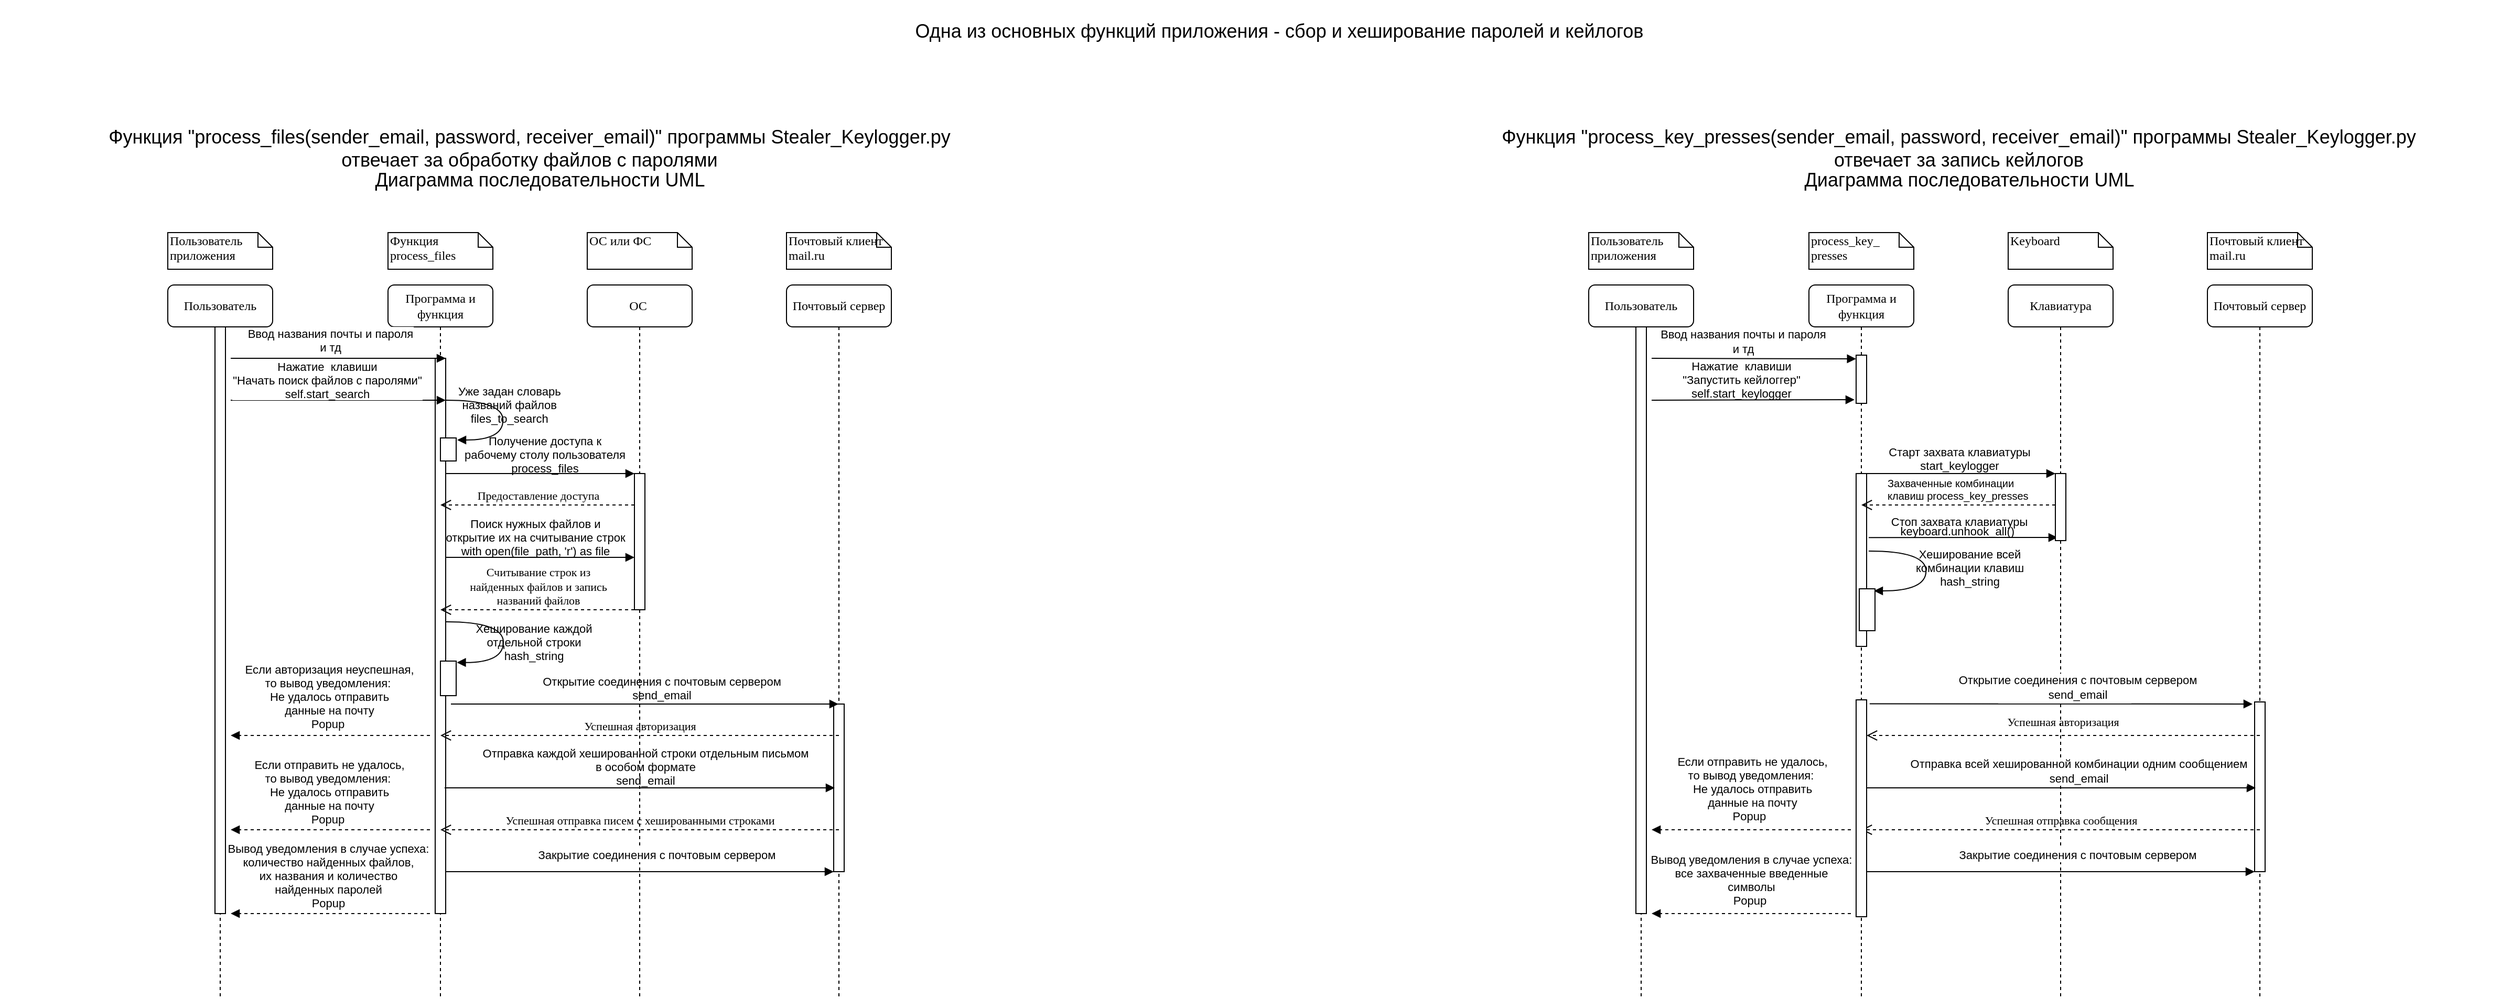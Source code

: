 <mxfile version="22.1.18" type="device">
  <diagram name="Page-1" id="13e1069c-82ec-6db2-03f1-153e76fe0fe0">
    <mxGraphModel dx="5916" dy="4040" grid="0" gridSize="10" guides="1" tooltips="1" connect="1" arrows="1" fold="1" page="1" pageScale="1" pageWidth="4681" pageHeight="3300" background="none" math="0" shadow="0">
      <root>
        <mxCell id="0" />
        <mxCell id="1" parent="0" />
        <mxCell id="7baba1c4bc27f4b0-2" value="Программа и функция" style="shape=umlLifeline;perimeter=lifelinePerimeter;whiteSpace=wrap;html=1;container=1;collapsible=0;recursiveResize=0;outlineConnect=0;rounded=1;shadow=0;comic=0;labelBackgroundColor=none;strokeWidth=1;fontFamily=Verdana;fontSize=12;align=center;" parent="1" vertex="1">
          <mxGeometry x="280" y="80" width="100" height="681" as="geometry" />
        </mxCell>
        <mxCell id="7baba1c4bc27f4b0-10" value="" style="html=1;points=[];perimeter=orthogonalPerimeter;rounded=0;shadow=0;comic=0;labelBackgroundColor=none;strokeWidth=1;fontFamily=Verdana;fontSize=12;align=center;" parent="7baba1c4bc27f4b0-2" vertex="1">
          <mxGeometry x="45" y="70" width="10" height="530" as="geometry" />
        </mxCell>
        <mxCell id="-zt7evYeH_7EeEriMYQJ-5" value="" style="html=1;verticalAlign=bottom;endArrow=block;labelBackgroundColor=none;fontFamily=Verdana;fontSize=12;edgeStyle=elbowEdgeStyle;elbow=vertical;" parent="7baba1c4bc27f4b0-2" edge="1">
          <mxGeometry relative="1" as="geometry">
            <mxPoint x="-150" y="110" as="sourcePoint" />
            <mxPoint x="55" y="110" as="targetPoint" />
            <Array as="points">
              <mxPoint x="-55" y="110" />
            </Array>
          </mxGeometry>
        </mxCell>
        <mxCell id="-zt7evYeH_7EeEriMYQJ-6" value="Нажатие  клавиши &#xa;&quot;Начать поиск файлов с паролями&quot;&#xa;self.start_search" style="edgeLabel;align=center;verticalAlign=middle;resizable=0;points=[];" parent="-zt7evYeH_7EeEriMYQJ-5" vertex="1" connectable="0">
          <mxGeometry x="0.202" y="1" relative="1" as="geometry">
            <mxPoint x="-31" y="-19" as="offset" />
          </mxGeometry>
        </mxCell>
        <mxCell id="-zt7evYeH_7EeEriMYQJ-7" value="" style="html=1;verticalAlign=bottom;endArrow=block;entryX=0;entryY=0;labelBackgroundColor=none;fontFamily=Verdana;fontSize=12;edgeStyle=elbowEdgeStyle;elbow=vertical;" parent="7baba1c4bc27f4b0-2" edge="1">
          <mxGeometry relative="1" as="geometry">
            <mxPoint x="55" y="180" as="sourcePoint" />
            <mxPoint x="235" y="180" as="targetPoint" />
            <mxPoint as="offset" />
          </mxGeometry>
        </mxCell>
        <mxCell id="-zt7evYeH_7EeEriMYQJ-8" value="Получение доступа к &#xa;рабочему столу пользователя&#xa;process_files" style="edgeLabel;align=center;verticalAlign=middle;resizable=0;points=[];labelBackgroundColor=none;" parent="-zt7evYeH_7EeEriMYQJ-7" vertex="1" connectable="0">
          <mxGeometry x="0.314" relative="1" as="geometry">
            <mxPoint x="-24" y="-19" as="offset" />
          </mxGeometry>
        </mxCell>
        <mxCell id="-zt7evYeH_7EeEriMYQJ-17" value="" style="html=1;verticalAlign=bottom;endArrow=block;labelBackgroundColor=none;fontFamily=Verdana;fontSize=12;elbow=vertical;edgeStyle=orthogonalEdgeStyle;curved=1;exitX=1.038;exitY=0.345;exitPerimeter=0;" parent="7baba1c4bc27f4b0-2" edge="1">
          <mxGeometry relative="1" as="geometry">
            <mxPoint x="55" y="110" as="sourcePoint" />
            <mxPoint x="66" y="148" as="targetPoint" />
            <Array as="points">
              <mxPoint x="109.667" y="110" />
              <mxPoint x="109.667" y="148" />
            </Array>
          </mxGeometry>
        </mxCell>
        <mxCell id="-zt7evYeH_7EeEriMYQJ-18" value="Уже задан словарь &#xa;названий файлов&#xa;files_to_search" style="edgeLabel;align=center;verticalAlign=middle;resizable=0;points=[];labelBackgroundColor=none;" parent="-zt7evYeH_7EeEriMYQJ-17" vertex="1" connectable="0">
          <mxGeometry x="-0.041" y="-3" relative="1" as="geometry">
            <mxPoint x="9" y="-7" as="offset" />
          </mxGeometry>
        </mxCell>
        <mxCell id="-zt7evYeH_7EeEriMYQJ-25" value="Предоставление доступа" style="html=1;verticalAlign=bottom;endArrow=open;dashed=1;endSize=8;labelBackgroundColor=none;fontFamily=Verdana;fontSize=11;edgeStyle=elbowEdgeStyle;elbow=vertical;" parent="7baba1c4bc27f4b0-2" edge="1">
          <mxGeometry relative="1" as="geometry">
            <mxPoint x="50" y="210" as="targetPoint" />
            <Array as="points" />
            <mxPoint x="235" y="210" as="sourcePoint" />
          </mxGeometry>
        </mxCell>
        <mxCell id="-zt7evYeH_7EeEriMYQJ-40" value="" style="html=1;verticalAlign=bottom;endArrow=block;labelBackgroundColor=none;fontFamily=Verdana;fontSize=12;edgeStyle=elbowEdgeStyle;elbow=vertical;dashed=1;" parent="7baba1c4bc27f4b0-2" edge="1">
          <mxGeometry relative="1" as="geometry">
            <mxPoint x="40" y="430" as="sourcePoint" />
            <mxPoint x="-150" y="430" as="targetPoint" />
            <Array as="points">
              <mxPoint x="-20" y="430" />
              <mxPoint x="-44.5" y="410" />
              <mxPoint x="-59.5" y="390" />
            </Array>
          </mxGeometry>
        </mxCell>
        <mxCell id="-zt7evYeH_7EeEriMYQJ-41" value="Если авторизация неуспешная, &#xa;то вывод уведомления: &#xa;Не удалось отправить &#xa;данные на почту&#xa;Popup " style="edgeLabel;align=center;verticalAlign=middle;resizable=0;points=[];labelBackgroundColor=none;" parent="-zt7evYeH_7EeEriMYQJ-40" vertex="1" connectable="0">
          <mxGeometry x="0.202" y="1" relative="1" as="geometry">
            <mxPoint x="18" y="-39" as="offset" />
          </mxGeometry>
        </mxCell>
        <mxCell id="-zt7evYeH_7EeEriMYQJ-46" value="" style="html=1;verticalAlign=bottom;endArrow=block;labelBackgroundColor=none;fontFamily=Verdana;fontSize=12;edgeStyle=elbowEdgeStyle;elbow=vertical;dashed=1;" parent="7baba1c4bc27f4b0-2" edge="1">
          <mxGeometry relative="1" as="geometry">
            <mxPoint x="40" y="600" as="sourcePoint" />
            <mxPoint x="-150" y="600" as="targetPoint" />
            <Array as="points">
              <mxPoint x="-20" y="600" />
              <mxPoint x="-44.5" y="580" />
              <mxPoint x="-59.5" y="560" />
            </Array>
          </mxGeometry>
        </mxCell>
        <mxCell id="-zt7evYeH_7EeEriMYQJ-47" value="Вывод уведомления в случае успеха:&#xa;количество найденных файлов, &#xa;их названия и количество &#xa;найденных паролей&#xa;Popup" style="edgeLabel;align=center;verticalAlign=middle;resizable=0;points=[];labelBackgroundColor=none;" parent="-zt7evYeH_7EeEriMYQJ-46" vertex="1" connectable="0">
          <mxGeometry x="0.202" y="1" relative="1" as="geometry">
            <mxPoint x="17" y="-38" as="offset" />
          </mxGeometry>
        </mxCell>
        <mxCell id="7baba1c4bc27f4b0-11" value="" style="html=1;verticalAlign=bottom;endArrow=block;labelBackgroundColor=none;fontFamily=Verdana;fontSize=12;edgeStyle=elbowEdgeStyle;elbow=vertical;" parent="7baba1c4bc27f4b0-2" edge="1">
          <mxGeometry relative="1" as="geometry">
            <mxPoint x="-150" y="70" as="sourcePoint" />
            <mxPoint x="55" y="70" as="targetPoint" />
            <Array as="points">
              <mxPoint x="-55" y="70" />
            </Array>
          </mxGeometry>
        </mxCell>
        <mxCell id="-zt7evYeH_7EeEriMYQJ-4" value="Ввод названия почты и пароля&#xa;и тд" style="edgeLabel;align=center;verticalAlign=middle;resizable=0;points=[];" parent="7baba1c4bc27f4b0-11" vertex="1" connectable="0">
          <mxGeometry x="0.202" y="1" relative="1" as="geometry">
            <mxPoint x="-28" y="-17" as="offset" />
          </mxGeometry>
        </mxCell>
        <mxCell id="1eUNo9QsRgCgycoDIhRz-1" value="" style="html=1;points=[];perimeter=orthogonalPerimeter;rounded=0;shadow=0;comic=0;labelBackgroundColor=none;strokeWidth=1;fontFamily=Verdana;fontSize=12;align=center;" parent="7baba1c4bc27f4b0-2" vertex="1">
          <mxGeometry x="50" y="146" width="15" height="22" as="geometry" />
        </mxCell>
        <mxCell id="1eUNo9QsRgCgycoDIhRz-2" value="" style="html=1;points=[];perimeter=orthogonalPerimeter;rounded=0;shadow=0;comic=0;labelBackgroundColor=none;strokeWidth=1;fontFamily=Verdana;fontSize=12;align=center;" parent="7baba1c4bc27f4b0-2" vertex="1">
          <mxGeometry x="50" y="359" width="15" height="33" as="geometry" />
        </mxCell>
        <mxCell id="7baba1c4bc27f4b0-3" value="ОС&amp;nbsp;" style="shape=umlLifeline;perimeter=lifelinePerimeter;whiteSpace=wrap;html=1;container=1;collapsible=0;recursiveResize=0;outlineConnect=0;rounded=1;shadow=0;comic=0;labelBackgroundColor=none;strokeWidth=1;fontFamily=Verdana;fontSize=12;align=center;" parent="1" vertex="1">
          <mxGeometry x="470" y="80" width="100" height="680" as="geometry" />
        </mxCell>
        <mxCell id="7baba1c4bc27f4b0-13" value="" style="html=1;points=[];perimeter=orthogonalPerimeter;rounded=0;shadow=0;comic=0;labelBackgroundColor=none;strokeWidth=1;fontFamily=Verdana;fontSize=12;align=center;" parent="7baba1c4bc27f4b0-3" vertex="1">
          <mxGeometry x="45" y="180" width="10" height="130" as="geometry" />
        </mxCell>
        <mxCell id="-zt7evYeH_7EeEriMYQJ-44" value="" style="html=1;verticalAlign=bottom;endArrow=block;labelBackgroundColor=none;fontFamily=Verdana;fontSize=12;edgeStyle=elbowEdgeStyle;elbow=vertical;" parent="7baba1c4bc27f4b0-3" edge="1">
          <mxGeometry relative="1" as="geometry">
            <mxPoint x="-135" y="560" as="sourcePoint" />
            <mxPoint x="235" y="560" as="targetPoint" />
            <mxPoint as="offset" />
            <Array as="points">
              <mxPoint x="205" y="560" />
            </Array>
          </mxGeometry>
        </mxCell>
        <mxCell id="-zt7evYeH_7EeEriMYQJ-45" value="Закрытие соединения с почтовым сервером" style="edgeLabel;html=1;align=center;verticalAlign=middle;resizable=0;points=[];" parent="-zt7evYeH_7EeEriMYQJ-44" vertex="1" connectable="0">
          <mxGeometry x="0.314" relative="1" as="geometry">
            <mxPoint x="-42" y="-16" as="offset" />
          </mxGeometry>
        </mxCell>
        <mxCell id="-zt7evYeH_7EeEriMYQJ-26" value="Считывание строк из &lt;br&gt;найденных файлов и запись &lt;br&gt;названий файлов" style="html=1;verticalAlign=bottom;endArrow=open;dashed=1;endSize=8;labelBackgroundColor=none;fontFamily=Verdana;fontSize=11;edgeStyle=elbowEdgeStyle;elbow=vertical;" parent="7baba1c4bc27f4b0-3" edge="1">
          <mxGeometry relative="1" as="geometry">
            <mxPoint x="-140" y="310" as="targetPoint" />
            <Array as="points" />
            <mxPoint x="45" y="310" as="sourcePoint" />
          </mxGeometry>
        </mxCell>
        <mxCell id="7baba1c4bc27f4b0-4" value="Почтовый сервер" style="shape=umlLifeline;perimeter=lifelinePerimeter;whiteSpace=wrap;html=1;container=1;collapsible=0;recursiveResize=0;outlineConnect=0;rounded=1;shadow=0;comic=0;labelBackgroundColor=none;strokeWidth=1;fontFamily=Verdana;fontSize=12;align=center;" parent="1" vertex="1">
          <mxGeometry x="660" y="80" width="100" height="681" as="geometry" />
        </mxCell>
        <mxCell id="7baba1c4bc27f4b0-16" value="" style="html=1;points=[];perimeter=orthogonalPerimeter;rounded=0;shadow=0;comic=0;labelBackgroundColor=none;strokeWidth=1;fontFamily=Verdana;fontSize=12;align=center;" parent="7baba1c4bc27f4b0-4" vertex="1">
          <mxGeometry x="45" y="400" width="10" height="160" as="geometry" />
        </mxCell>
        <mxCell id="-zt7evYeH_7EeEriMYQJ-32" value="" style="html=1;verticalAlign=bottom;endArrow=block;labelBackgroundColor=none;fontFamily=Verdana;fontSize=12;edgeStyle=elbowEdgeStyle;elbow=vertical;exitX=1.31;exitY=0.691;exitDx=0;exitDy=0;exitPerimeter=0;" parent="7baba1c4bc27f4b0-4" edge="1">
          <mxGeometry relative="1" as="geometry">
            <mxPoint x="-326" y="480" as="sourcePoint" />
            <mxPoint x="46" y="480" as="targetPoint" />
            <mxPoint as="offset" />
          </mxGeometry>
        </mxCell>
        <mxCell id="-zt7evYeH_7EeEriMYQJ-33" value="Отправка каждой хешированной строки отдельным письмом&#xa;в особом формате&#xa;send_email" style="edgeLabel;align=center;verticalAlign=middle;resizable=0;points=[];labelBackgroundColor=none;" parent="-zt7evYeH_7EeEriMYQJ-32" vertex="1" connectable="0">
          <mxGeometry x="0.314" relative="1" as="geometry">
            <mxPoint x="-53" y="-21" as="offset" />
          </mxGeometry>
        </mxCell>
        <mxCell id="7baba1c4bc27f4b0-8" value="Пользователь" style="shape=umlLifeline;perimeter=lifelinePerimeter;whiteSpace=wrap;html=1;container=1;collapsible=0;recursiveResize=0;outlineConnect=0;rounded=1;shadow=0;comic=0;labelBackgroundColor=none;strokeWidth=1;fontFamily=Verdana;fontSize=12;align=center;" parent="1" vertex="1">
          <mxGeometry x="70" y="80" width="100" height="679" as="geometry" />
        </mxCell>
        <mxCell id="7baba1c4bc27f4b0-9" value="" style="html=1;points=[];perimeter=orthogonalPerimeter;rounded=0;shadow=0;comic=0;labelBackgroundColor=none;strokeWidth=1;fontFamily=Verdana;fontSize=12;align=center;" parent="7baba1c4bc27f4b0-8" vertex="1">
          <mxGeometry x="45" y="40" width="10" height="560" as="geometry" />
        </mxCell>
        <mxCell id="7baba1c4bc27f4b0-40" value="Пользователь приложения" style="shape=note;whiteSpace=wrap;html=1;size=14;verticalAlign=top;align=left;spacingTop=-6;rounded=0;shadow=0;comic=0;labelBackgroundColor=none;strokeWidth=1;fontFamily=Verdana;fontSize=12" parent="1" vertex="1">
          <mxGeometry x="70" y="30" width="100" height="35" as="geometry" />
        </mxCell>
        <mxCell id="7baba1c4bc27f4b0-41" value="Функция process_files" style="shape=note;whiteSpace=wrap;html=1;size=14;verticalAlign=top;align=left;spacingTop=-6;rounded=0;shadow=0;comic=0;labelBackgroundColor=none;strokeWidth=1;fontFamily=Verdana;fontSize=12" parent="1" vertex="1">
          <mxGeometry x="280" y="30" width="100" height="35" as="geometry" />
        </mxCell>
        <mxCell id="7baba1c4bc27f4b0-42" value="ОС или ФС" style="shape=note;whiteSpace=wrap;html=1;size=14;verticalAlign=top;align=left;spacingTop=-6;rounded=0;shadow=0;comic=0;labelBackgroundColor=none;strokeWidth=1;fontFamily=Verdana;fontSize=12" parent="1" vertex="1">
          <mxGeometry x="470" y="30" width="100" height="35" as="geometry" />
        </mxCell>
        <mxCell id="7baba1c4bc27f4b0-43" value="Почтовый клиент mail.ru" style="shape=note;whiteSpace=wrap;html=1;size=14;verticalAlign=top;align=left;spacingTop=-6;rounded=0;shadow=0;comic=0;labelBackgroundColor=none;strokeWidth=1;fontFamily=Verdana;fontSize=12" parent="1" vertex="1">
          <mxGeometry x="660" y="30" width="100" height="35" as="geometry" />
        </mxCell>
        <mxCell id="-zt7evYeH_7EeEriMYQJ-2" value="Функция &quot;process_files(sender_email, password, receiver_email)&quot; программы Stealer_Keylogger.py&lt;br&gt;отвечает за обработку файлов с паролями" style="text;html=1;strokeColor=none;fillColor=none;align=center;verticalAlign=middle;whiteSpace=wrap;rounded=0;fontSize=18;" parent="1" vertex="1">
          <mxGeometry x="-90" y="-80" width="1010" height="60" as="geometry" />
        </mxCell>
        <mxCell id="-zt7evYeH_7EeEriMYQJ-22" value="" style="html=1;verticalAlign=bottom;endArrow=block;entryX=0;entryY=0;labelBackgroundColor=none;fontFamily=Verdana;fontSize=12;edgeStyle=elbowEdgeStyle;elbow=vertical;" parent="1" edge="1">
          <mxGeometry relative="1" as="geometry">
            <mxPoint x="335" y="340" as="sourcePoint" />
            <mxPoint x="515" y="340" as="targetPoint" />
            <mxPoint as="offset" />
          </mxGeometry>
        </mxCell>
        <mxCell id="-zt7evYeH_7EeEriMYQJ-23" value="Поиск нужных файлов и &#xa;открытие их на считывание строк&#xa;with open(file_path, &#39;r&#39;) as file" style="edgeLabel;align=center;verticalAlign=middle;resizable=0;points=[];fontColor=default;labelBackgroundColor=none;" parent="-zt7evYeH_7EeEriMYQJ-22" vertex="1" connectable="0">
          <mxGeometry x="0.314" relative="1" as="geometry">
            <mxPoint x="-33" y="-20" as="offset" />
          </mxGeometry>
        </mxCell>
        <mxCell id="-zt7evYeH_7EeEriMYQJ-29" value="" style="html=1;verticalAlign=bottom;endArrow=block;labelBackgroundColor=none;fontFamily=Verdana;fontSize=12;edgeStyle=elbowEdgeStyle;elbow=vertical;" parent="1" target="7baba1c4bc27f4b0-4" edge="1">
          <mxGeometry relative="1" as="geometry">
            <mxPoint x="340" y="480" as="sourcePoint" />
            <mxPoint x="590" y="470" as="targetPoint" />
            <mxPoint as="offset" />
            <Array as="points">
              <mxPoint x="680" y="480" />
            </Array>
          </mxGeometry>
        </mxCell>
        <mxCell id="-zt7evYeH_7EeEriMYQJ-30" value="Открытие соединения с почтовым сервером&#xa;send_email" style="edgeLabel;align=center;verticalAlign=middle;resizable=0;points=[];fontColor=default;labelBackgroundColor=none;" parent="-zt7evYeH_7EeEriMYQJ-29" vertex="1" connectable="0">
          <mxGeometry x="0.314" relative="1" as="geometry">
            <mxPoint x="-42" y="-16" as="offset" />
          </mxGeometry>
        </mxCell>
        <mxCell id="-zt7evYeH_7EeEriMYQJ-31" value="Успешная авторизация" style="html=1;verticalAlign=bottom;endArrow=open;dashed=1;endSize=8;labelBackgroundColor=none;fontFamily=Verdana;fontSize=11;edgeStyle=elbowEdgeStyle;elbow=vertical;" parent="1" edge="1">
          <mxGeometry relative="1" as="geometry">
            <mxPoint x="330" y="510" as="targetPoint" />
            <Array as="points" />
            <mxPoint x="710" y="510" as="sourcePoint" />
          </mxGeometry>
        </mxCell>
        <mxCell id="-zt7evYeH_7EeEriMYQJ-37" value="" style="html=1;verticalAlign=bottom;endArrow=block;labelBackgroundColor=none;fontFamily=Verdana;fontSize=12;edgeStyle=elbowEdgeStyle;elbow=vertical;dashed=1;" parent="1" edge="1">
          <mxGeometry relative="1" as="geometry">
            <mxPoint x="320" y="600" as="sourcePoint" />
            <mxPoint x="130" y="600" as="targetPoint" />
            <Array as="points">
              <mxPoint x="260" y="600" />
              <mxPoint x="235.5" y="580" />
              <mxPoint x="220.5" y="560" />
            </Array>
          </mxGeometry>
        </mxCell>
        <mxCell id="-zt7evYeH_7EeEriMYQJ-38" value="Если отправить не удалось, &#xa;то вывод уведомления: &#xa;Не удалось отправить &#xa;данные на почту&#xa;Popup " style="edgeLabel;align=center;verticalAlign=middle;resizable=0;points=[];labelBackgroundColor=none;" parent="-zt7evYeH_7EeEriMYQJ-37" vertex="1" connectable="0">
          <mxGeometry x="0.202" y="1" relative="1" as="geometry">
            <mxPoint x="18" y="-38" as="offset" />
          </mxGeometry>
        </mxCell>
        <mxCell id="-zt7evYeH_7EeEriMYQJ-43" value="Успешная отправка писем с хешированными строками" style="html=1;verticalAlign=bottom;endArrow=open;dashed=1;endSize=8;labelBackgroundColor=none;fontFamily=Verdana;fontSize=11;edgeStyle=elbowEdgeStyle;elbow=vertical;" parent="1" edge="1">
          <mxGeometry relative="1" as="geometry">
            <mxPoint x="330" y="600" as="targetPoint" />
            <Array as="points" />
            <mxPoint x="710" y="600" as="sourcePoint" />
          </mxGeometry>
        </mxCell>
        <mxCell id="1eUNo9QsRgCgycoDIhRz-3" value="Диаграмма последовательности UML" style="text;html=1;strokeColor=none;fillColor=none;align=center;verticalAlign=middle;whiteSpace=wrap;rounded=0;fontSize=18;" parent="1" vertex="1">
          <mxGeometry x="-80" y="-50" width="1010" height="60" as="geometry" />
        </mxCell>
        <mxCell id="vDh-VtlRq1_zB0CnNOhq-1" value="Функция &quot;process_key_presses(sender_email, password, receiver_email)&quot; программы Stealer_Keylogger.py&#xa;отвечает за запись кейлогов" style="text;strokeColor=none;fillColor=none;align=center;verticalAlign=middle;whiteSpace=wrap;rounded=0;fontSize=18;" parent="1" vertex="1">
          <mxGeometry x="1273" y="-80" width="1010" height="60" as="geometry" />
        </mxCell>
        <mxCell id="vDh-VtlRq1_zB0CnNOhq-2" value="Диаграмма последовательности UML" style="text;strokeColor=none;fillColor=none;align=center;verticalAlign=middle;whiteSpace=wrap;rounded=0;fontSize=18;" parent="1" vertex="1">
          <mxGeometry x="1283" y="-50" width="1010" height="60" as="geometry" />
        </mxCell>
        <mxCell id="vDh-VtlRq1_zB0CnNOhq-3" value="Программа и функция" style="shape=umlLifeline;perimeter=lifelinePerimeter;whiteSpace=wrap;html=1;container=1;collapsible=0;recursiveResize=0;outlineConnect=0;rounded=1;shadow=0;comic=0;labelBackgroundColor=none;strokeWidth=1;fontFamily=Verdana;fontSize=12;align=center;" parent="1" vertex="1">
          <mxGeometry x="1635" y="80" width="100" height="681" as="geometry" />
        </mxCell>
        <mxCell id="vDh-VtlRq1_zB0CnNOhq-4" value="" style="html=1;points=[];perimeter=orthogonalPerimeter;rounded=0;shadow=0;comic=0;labelBackgroundColor=none;strokeWidth=1;fontFamily=Verdana;fontSize=12;align=center;" parent="vDh-VtlRq1_zB0CnNOhq-3" vertex="1">
          <mxGeometry x="45" y="180" width="10" height="165" as="geometry" />
        </mxCell>
        <mxCell id="vDh-VtlRq1_zB0CnNOhq-5" value="" style="html=1;verticalAlign=bottom;endArrow=block;labelBackgroundColor=none;fontFamily=Verdana;fontSize=12;edgeStyle=elbowEdgeStyle;elbow=vertical;entryX=-0.151;entryY=0.908;entryDx=0;entryDy=0;entryPerimeter=0;" parent="vDh-VtlRq1_zB0CnNOhq-3" target="vDh-VtlRq1_zB0CnNOhq-45" edge="1">
          <mxGeometry relative="1" as="geometry">
            <mxPoint x="-150" y="110" as="sourcePoint" />
            <mxPoint x="29" y="110" as="targetPoint" />
            <Array as="points" />
          </mxGeometry>
        </mxCell>
        <mxCell id="vDh-VtlRq1_zB0CnNOhq-6" value="Нажатие  клавиши &#xa;&quot;Запустить кейлоггер&quot;&#xa;self.start_keylogger" style="edgeLabel;align=center;verticalAlign=middle;resizable=0;points=[];labelBackgroundColor=none;" parent="vDh-VtlRq1_zB0CnNOhq-5" vertex="1" connectable="0">
          <mxGeometry x="0.202" y="1" relative="1" as="geometry">
            <mxPoint x="-31" y="-19" as="offset" />
          </mxGeometry>
        </mxCell>
        <mxCell id="vDh-VtlRq1_zB0CnNOhq-7" value="" style="html=1;verticalAlign=bottom;endArrow=block;entryX=0;entryY=0;labelBackgroundColor=none;fontFamily=Verdana;fontSize=12;edgeStyle=elbowEdgeStyle;elbow=vertical;" parent="vDh-VtlRq1_zB0CnNOhq-3" edge="1">
          <mxGeometry relative="1" as="geometry">
            <mxPoint x="55" y="180" as="sourcePoint" />
            <mxPoint x="235" y="180" as="targetPoint" />
            <mxPoint as="offset" />
          </mxGeometry>
        </mxCell>
        <mxCell id="vDh-VtlRq1_zB0CnNOhq-8" value="Старт захвата клавиатуры&#xa;start_keylogger" style="edgeLabel;align=center;verticalAlign=middle;resizable=0;points=[];labelBackgroundColor=none;" parent="vDh-VtlRq1_zB0CnNOhq-7" vertex="1" connectable="0">
          <mxGeometry x="0.314" relative="1" as="geometry">
            <mxPoint x="-30" y="-15" as="offset" />
          </mxGeometry>
        </mxCell>
        <mxCell id="vDh-VtlRq1_zB0CnNOhq-11" value="" style="html=1;verticalAlign=bottom;endArrow=open;dashed=1;endSize=8;labelBackgroundColor=none;fontFamily=Verdana;fontSize=11;edgeStyle=elbowEdgeStyle;elbow=vertical;" parent="vDh-VtlRq1_zB0CnNOhq-3" edge="1">
          <mxGeometry relative="1" as="geometry">
            <mxPoint x="50" y="210" as="targetPoint" />
            <Array as="points" />
            <mxPoint x="235" y="210" as="sourcePoint" />
          </mxGeometry>
        </mxCell>
        <mxCell id="vDh-VtlRq1_zB0CnNOhq-12" value="" style="html=1;verticalAlign=bottom;endArrow=block;labelBackgroundColor=none;fontFamily=Verdana;fontSize=12;elbow=vertical;edgeStyle=orthogonalEdgeStyle;curved=1;exitX=1.038;exitY=0.345;exitPerimeter=0;" parent="vDh-VtlRq1_zB0CnNOhq-3" edge="1">
          <mxGeometry relative="1" as="geometry">
            <mxPoint x="57" y="254" as="sourcePoint" />
            <mxPoint x="62" y="292" as="targetPoint" />
            <Array as="points">
              <mxPoint x="111.667" y="254" />
              <mxPoint x="111.667" y="292" />
            </Array>
          </mxGeometry>
        </mxCell>
        <mxCell id="vDh-VtlRq1_zB0CnNOhq-13" value="Хеширование всей&lt;br&gt;комбинации клавиш&lt;br&gt;hash_string" style="edgeLabel;html=1;align=center;verticalAlign=middle;resizable=0;points=[];labelBackgroundColor=none;" parent="vDh-VtlRq1_zB0CnNOhq-12" vertex="1" connectable="0">
          <mxGeometry x="-0.041" y="-3" relative="1" as="geometry">
            <mxPoint x="44" y="2" as="offset" />
          </mxGeometry>
        </mxCell>
        <mxCell id="vDh-VtlRq1_zB0CnNOhq-16" value="" style="html=1;verticalAlign=bottom;endArrow=block;labelBackgroundColor=none;fontFamily=Verdana;fontSize=12;edgeStyle=elbowEdgeStyle;elbow=vertical;dashed=1;" parent="vDh-VtlRq1_zB0CnNOhq-3" edge="1">
          <mxGeometry relative="1" as="geometry">
            <mxPoint x="40" y="600" as="sourcePoint" />
            <mxPoint x="-150" y="600" as="targetPoint" />
            <Array as="points">
              <mxPoint x="-20" y="600" />
              <mxPoint x="-44.5" y="580" />
              <mxPoint x="-59.5" y="560" />
            </Array>
          </mxGeometry>
        </mxCell>
        <mxCell id="vDh-VtlRq1_zB0CnNOhq-17" value="Вывод уведомления в случае успеха:&#xa;все захваченные введенные &#xa;символы&#xa;Popup " style="edgeLabel;align=center;verticalAlign=middle;resizable=0;points=[];labelBackgroundColor=none;" parent="vDh-VtlRq1_zB0CnNOhq-16" vertex="1" connectable="0">
          <mxGeometry x="0.202" y="1" relative="1" as="geometry">
            <mxPoint x="19" y="-34" as="offset" />
          </mxGeometry>
        </mxCell>
        <mxCell id="vDh-VtlRq1_zB0CnNOhq-18" value="" style="html=1;verticalAlign=bottom;endArrow=block;labelBackgroundColor=none;fontFamily=Verdana;fontSize=12;edgeStyle=elbowEdgeStyle;elbow=vertical;entryX=-0.014;entryY=0.089;entryDx=0;entryDy=0;entryPerimeter=0;" parent="vDh-VtlRq1_zB0CnNOhq-3" target="vDh-VtlRq1_zB0CnNOhq-45" edge="1">
          <mxGeometry relative="1" as="geometry">
            <mxPoint x="-150" y="70" as="sourcePoint" />
            <mxPoint x="39" y="70" as="targetPoint" />
            <Array as="points" />
          </mxGeometry>
        </mxCell>
        <mxCell id="vDh-VtlRq1_zB0CnNOhq-19" value="Ввод названия почты и пароля&lt;br&gt;и тд" style="edgeLabel;html=1;align=center;verticalAlign=middle;resizable=0;points=[];" parent="vDh-VtlRq1_zB0CnNOhq-18" vertex="1" connectable="0">
          <mxGeometry x="0.202" y="1" relative="1" as="geometry">
            <mxPoint x="-31" y="-16" as="offset" />
          </mxGeometry>
        </mxCell>
        <mxCell id="vDh-VtlRq1_zB0CnNOhq-21" value="" style="html=1;points=[];perimeter=orthogonalPerimeter;rounded=0;shadow=0;comic=0;labelBackgroundColor=none;strokeWidth=1;fontFamily=Verdana;fontSize=12;align=center;" parent="vDh-VtlRq1_zB0CnNOhq-3" vertex="1">
          <mxGeometry x="48" y="290" width="15" height="40" as="geometry" />
        </mxCell>
        <mxCell id="vDh-VtlRq1_zB0CnNOhq-45" value="" style="html=1;points=[];perimeter=orthogonalPerimeter;rounded=0;shadow=0;comic=0;labelBackgroundColor=none;strokeWidth=1;fontFamily=Verdana;fontSize=12;align=center;" parent="vDh-VtlRq1_zB0CnNOhq-3" vertex="1">
          <mxGeometry x="45" y="67" width="10" height="46" as="geometry" />
        </mxCell>
        <mxCell id="vDh-VtlRq1_zB0CnNOhq-22" value="Клавиатура" style="shape=umlLifeline;perimeter=lifelinePerimeter;whiteSpace=wrap;html=1;container=0;collapsible=0;recursiveResize=0;outlineConnect=0;rounded=1;shadow=0;comic=0;labelBackgroundColor=none;strokeWidth=1;fontFamily=Verdana;fontSize=12;align=center;" parent="1" vertex="1">
          <mxGeometry x="1825" y="80" width="100" height="680" as="geometry" />
        </mxCell>
        <mxCell id="vDh-VtlRq1_zB0CnNOhq-27" value="Почтовый сервер" style="shape=umlLifeline;perimeter=lifelinePerimeter;whiteSpace=wrap;html=1;container=1;collapsible=0;recursiveResize=0;outlineConnect=0;rounded=1;shadow=0;comic=0;labelBackgroundColor=none;strokeWidth=1;fontFamily=Verdana;fontSize=12;align=center;" parent="1" vertex="1">
          <mxGeometry x="2015" y="80" width="100" height="681" as="geometry" />
        </mxCell>
        <mxCell id="vDh-VtlRq1_zB0CnNOhq-28" value="" style="html=1;points=[];perimeter=orthogonalPerimeter;rounded=0;shadow=0;comic=0;labelBackgroundColor=none;strokeWidth=1;fontFamily=Verdana;fontSize=12;align=center;" parent="vDh-VtlRq1_zB0CnNOhq-27" vertex="1">
          <mxGeometry x="45" y="398" width="10" height="162" as="geometry" />
        </mxCell>
        <mxCell id="vDh-VtlRq1_zB0CnNOhq-29" value="" style="html=1;verticalAlign=bottom;endArrow=block;labelBackgroundColor=none;fontFamily=Verdana;fontSize=12;edgeStyle=elbowEdgeStyle;elbow=vertical;exitX=1.31;exitY=0.691;exitDx=0;exitDy=0;exitPerimeter=0;" parent="vDh-VtlRq1_zB0CnNOhq-27" edge="1">
          <mxGeometry relative="1" as="geometry">
            <mxPoint x="-326" y="480" as="sourcePoint" />
            <mxPoint x="46" y="480" as="targetPoint" />
            <mxPoint as="offset" />
          </mxGeometry>
        </mxCell>
        <mxCell id="vDh-VtlRq1_zB0CnNOhq-30" value="Отправка всей хешированной комбинации одним сообщением&lt;br&gt;send_email" style="edgeLabel;html=1;align=center;verticalAlign=middle;resizable=0;points=[];" parent="vDh-VtlRq1_zB0CnNOhq-29" vertex="1" connectable="0">
          <mxGeometry x="0.314" relative="1" as="geometry">
            <mxPoint x="-42" y="-16" as="offset" />
          </mxGeometry>
        </mxCell>
        <mxCell id="vDh-VtlRq1_zB0CnNOhq-31" value="Пользователь" style="shape=umlLifeline;perimeter=lifelinePerimeter;whiteSpace=wrap;html=1;container=1;collapsible=0;recursiveResize=0;outlineConnect=0;rounded=1;shadow=0;comic=0;labelBackgroundColor=none;strokeWidth=1;fontFamily=Verdana;fontSize=12;align=center;" parent="1" vertex="1">
          <mxGeometry x="1425" y="80" width="100" height="679" as="geometry" />
        </mxCell>
        <mxCell id="vDh-VtlRq1_zB0CnNOhq-32" value="" style="html=1;points=[];perimeter=orthogonalPerimeter;rounded=0;shadow=0;comic=0;labelBackgroundColor=none;strokeWidth=1;fontFamily=Verdana;fontSize=12;align=center;" parent="vDh-VtlRq1_zB0CnNOhq-31" vertex="1">
          <mxGeometry x="45" y="40" width="10" height="560" as="geometry" />
        </mxCell>
        <mxCell id="vDh-VtlRq1_zB0CnNOhq-33" value="Пользователь приложения" style="shape=note;whiteSpace=wrap;html=1;size=14;verticalAlign=top;align=left;spacingTop=-6;rounded=0;shadow=0;comic=0;labelBackgroundColor=none;strokeWidth=1;fontFamily=Verdana;fontSize=12" parent="1" vertex="1">
          <mxGeometry x="1425" y="30" width="100" height="35" as="geometry" />
        </mxCell>
        <mxCell id="vDh-VtlRq1_zB0CnNOhq-34" value="process_key_&lt;br&gt;presses" style="shape=note;whiteSpace=wrap;html=1;size=14;verticalAlign=top;align=left;spacingTop=-6;rounded=0;shadow=0;comic=0;labelBackgroundColor=none;strokeWidth=1;fontFamily=Verdana;fontSize=12" parent="1" vertex="1">
          <mxGeometry x="1635" y="30" width="100" height="35" as="geometry" />
        </mxCell>
        <mxCell id="vDh-VtlRq1_zB0CnNOhq-35" value="Keyboard" style="shape=note;whiteSpace=wrap;html=1;size=14;verticalAlign=top;align=left;spacingTop=-6;rounded=0;shadow=0;comic=0;labelBackgroundColor=none;strokeWidth=1;fontFamily=Verdana;fontSize=12" parent="1" vertex="1">
          <mxGeometry x="1825" y="30" width="100" height="35" as="geometry" />
        </mxCell>
        <mxCell id="vDh-VtlRq1_zB0CnNOhq-36" value="Почтовый клиент mail.ru" style="shape=note;whiteSpace=wrap;html=1;size=14;verticalAlign=top;align=left;spacingTop=-6;rounded=0;shadow=0;comic=0;labelBackgroundColor=none;strokeWidth=1;fontFamily=Verdana;fontSize=12" parent="1" vertex="1">
          <mxGeometry x="2015" y="30" width="100" height="35" as="geometry" />
        </mxCell>
        <mxCell id="vDh-VtlRq1_zB0CnNOhq-37" value="" style="html=1;verticalAlign=bottom;endArrow=block;entryX=0;entryY=0;labelBackgroundColor=none;fontFamily=Verdana;fontSize=12;edgeStyle=elbowEdgeStyle;elbow=vertical;" parent="1" edge="1">
          <mxGeometry relative="1" as="geometry">
            <mxPoint x="1692" y="321.11" as="sourcePoint" />
            <mxPoint x="1872" y="321.11" as="targetPoint" />
            <mxPoint as="offset" />
          </mxGeometry>
        </mxCell>
        <mxCell id="vDh-VtlRq1_zB0CnNOhq-38" value="Стоп захвата клавиатуры" style="edgeLabel;html=1;align=center;verticalAlign=middle;resizable=0;points=[];" parent="vDh-VtlRq1_zB0CnNOhq-37" vertex="1" connectable="0">
          <mxGeometry x="0.314" relative="1" as="geometry">
            <mxPoint x="-33" y="-15" as="offset" />
          </mxGeometry>
        </mxCell>
        <mxCell id="ecWG1HWs2_z6C613Pplw-2" value="keyboard.unhook_all()" style="edgeLabel;align=center;verticalAlign=middle;resizable=0;points=[];fontColor=default;labelBackgroundColor=none;" vertex="1" connectable="0" parent="vDh-VtlRq1_zB0CnNOhq-37">
          <mxGeometry x="-0.94" y="-2" relative="1" as="geometry">
            <mxPoint x="79" y="-9" as="offset" />
          </mxGeometry>
        </mxCell>
        <mxCell id="vDh-VtlRq1_zB0CnNOhq-39" value="" style="html=1;verticalAlign=bottom;endArrow=block;labelBackgroundColor=none;fontFamily=Verdana;fontSize=12;edgeStyle=elbowEdgeStyle;elbow=vertical;exitX=1.29;exitY=0.018;exitDx=0;exitDy=0;exitPerimeter=0;" parent="1" source="vDh-VtlRq1_zB0CnNOhq-46" edge="1">
          <mxGeometry relative="1" as="geometry">
            <mxPoint x="1695" y="480" as="sourcePoint" />
            <mxPoint x="2058" y="480" as="targetPoint" />
            <mxPoint as="offset" />
            <Array as="points" />
          </mxGeometry>
        </mxCell>
        <mxCell id="vDh-VtlRq1_zB0CnNOhq-40" value="Открытие соединения с почтовым сервером&lt;br&gt;send_email" style="edgeLabel;html=1;align=center;verticalAlign=middle;resizable=0;points=[];" parent="vDh-VtlRq1_zB0CnNOhq-39" vertex="1" connectable="0">
          <mxGeometry x="0.314" relative="1" as="geometry">
            <mxPoint x="-42" y="-16" as="offset" />
          </mxGeometry>
        </mxCell>
        <mxCell id="vDh-VtlRq1_zB0CnNOhq-41" value="Успешная авторизация" style="html=1;verticalAlign=bottom;endArrow=open;dashed=1;endSize=8;labelBackgroundColor=none;fontFamily=Verdana;fontSize=11;edgeStyle=elbowEdgeStyle;elbow=vertical;" parent="1" source="vDh-VtlRq1_zB0CnNOhq-46" edge="1">
          <mxGeometry x="0.761" y="192" relative="1" as="geometry">
            <mxPoint x="1685" y="510" as="targetPoint" />
            <Array as="points" />
            <mxPoint x="2065" y="510" as="sourcePoint" />
            <mxPoint as="offset" />
          </mxGeometry>
        </mxCell>
        <mxCell id="vDh-VtlRq1_zB0CnNOhq-42" value="" style="html=1;verticalAlign=bottom;endArrow=block;labelBackgroundColor=none;fontFamily=Verdana;fontSize=12;edgeStyle=elbowEdgeStyle;elbow=vertical;dashed=1;" parent="1" edge="1">
          <mxGeometry relative="1" as="geometry">
            <mxPoint x="1675" y="600" as="sourcePoint" />
            <mxPoint x="1485" y="600" as="targetPoint" />
            <Array as="points">
              <mxPoint x="1615" y="600" />
              <mxPoint x="1590.5" y="580" />
              <mxPoint x="1575.5" y="560" />
            </Array>
          </mxGeometry>
        </mxCell>
        <mxCell id="vDh-VtlRq1_zB0CnNOhq-43" value="Если отправить не удалось, &#xa;то вывод уведомления: &#xa;Не удалось отправить &#xa;данные на почту&#xa;Popup  " style="edgeLabel;align=center;verticalAlign=middle;resizable=0;points=[];labelBackgroundColor=none;" parent="vDh-VtlRq1_zB0CnNOhq-42" vertex="1" connectable="0">
          <mxGeometry x="0.202" y="1" relative="1" as="geometry">
            <mxPoint x="20" y="-41" as="offset" />
          </mxGeometry>
        </mxCell>
        <mxCell id="vDh-VtlRq1_zB0CnNOhq-44" value="Успешная отправка сообщения" style="html=1;verticalAlign=bottom;endArrow=open;dashed=1;endSize=8;labelBackgroundColor=none;fontFamily=Verdana;fontSize=11;edgeStyle=elbowEdgeStyle;elbow=vertical;" parent="1" edge="1">
          <mxGeometry relative="1" as="geometry">
            <mxPoint x="1685" y="600" as="targetPoint" />
            <Array as="points" />
            <mxPoint x="2065" y="600" as="sourcePoint" />
          </mxGeometry>
        </mxCell>
        <mxCell id="-zt7evYeH_7EeEriMYQJ-27" value="" style="html=1;verticalAlign=bottom;endArrow=block;labelBackgroundColor=none;fontFamily=Verdana;fontSize=12;elbow=vertical;edgeStyle=orthogonalEdgeStyle;curved=1;exitX=1.038;exitY=0.345;exitPerimeter=0;entryX=1.047;entryY=0.041;entryDx=0;entryDy=0;entryPerimeter=0;" parent="1" target="1eUNo9QsRgCgycoDIhRz-2" edge="1">
          <mxGeometry relative="1" as="geometry">
            <mxPoint x="335" y="401.5" as="sourcePoint" />
            <mxPoint x="348" y="440" as="targetPoint" />
            <Array as="points">
              <mxPoint x="390" y="402" />
              <mxPoint x="390" y="440" />
            </Array>
          </mxGeometry>
        </mxCell>
        <mxCell id="-zt7evYeH_7EeEriMYQJ-28" value="Хеширование каждой &#xa;отдельной строки&#xa;hash_string" style="edgeLabel;align=center;verticalAlign=middle;resizable=0;points=[];labelBackgroundColor=none;" parent="-zt7evYeH_7EeEriMYQJ-27" vertex="1" connectable="0">
          <mxGeometry x="-0.041" y="-3" relative="1" as="geometry">
            <mxPoint x="32" y="7" as="offset" />
          </mxGeometry>
        </mxCell>
        <mxCell id="vDh-VtlRq1_zB0CnNOhq-23" value="" style="html=1;points=[];perimeter=orthogonalPerimeter;rounded=0;shadow=0;comic=0;labelBackgroundColor=none;strokeWidth=1;fontFamily=Verdana;fontSize=12;align=center;" parent="1" vertex="1">
          <mxGeometry x="1870" y="260" width="10" height="64" as="geometry" />
        </mxCell>
        <mxCell id="vDh-VtlRq1_zB0CnNOhq-24" value="" style="html=1;verticalAlign=bottom;endArrow=block;labelBackgroundColor=none;fontFamily=Verdana;fontSize=12;edgeStyle=elbowEdgeStyle;elbow=vertical;" parent="1" edge="1">
          <mxGeometry relative="1" as="geometry">
            <mxPoint x="1690" y="640" as="sourcePoint" />
            <mxPoint x="2060" y="640" as="targetPoint" />
            <mxPoint as="offset" />
            <Array as="points">
              <mxPoint x="2030" y="640" />
            </Array>
          </mxGeometry>
        </mxCell>
        <mxCell id="vDh-VtlRq1_zB0CnNOhq-25" value="Закрытие соединения с почтовым сервером" style="edgeLabel;html=1;align=center;verticalAlign=middle;resizable=0;points=[];" parent="vDh-VtlRq1_zB0CnNOhq-24" vertex="1" connectable="0">
          <mxGeometry x="0.314" relative="1" as="geometry">
            <mxPoint x="-42" y="-16" as="offset" />
          </mxGeometry>
        </mxCell>
        <mxCell id="vDh-VtlRq1_zB0CnNOhq-47" value="" style="html=1;verticalAlign=bottom;endArrow=open;dashed=1;endSize=8;labelBackgroundColor=none;fontFamily=Verdana;fontSize=11;edgeStyle=elbowEdgeStyle;elbow=vertical;" parent="1" target="vDh-VtlRq1_zB0CnNOhq-46" edge="1">
          <mxGeometry relative="1" as="geometry">
            <mxPoint x="1685" y="510" as="targetPoint" />
            <Array as="points" />
            <mxPoint x="2065" y="510" as="sourcePoint" />
          </mxGeometry>
        </mxCell>
        <mxCell id="vDh-VtlRq1_zB0CnNOhq-46" value="" style="html=1;points=[];perimeter=orthogonalPerimeter;rounded=0;shadow=0;comic=0;labelBackgroundColor=none;strokeWidth=1;fontFamily=Verdana;fontSize=12;align=center;" parent="1" vertex="1">
          <mxGeometry x="1680" y="476" width="10" height="207" as="geometry" />
        </mxCell>
        <mxCell id="vDh-VtlRq1_zB0CnNOhq-49" value="Одна из основных функций приложения - сбор и хеширование паролей и кейлогов" style="text;strokeColor=none;fillColor=none;align=center;verticalAlign=middle;whiteSpace=wrap;rounded=0;fontSize=18;" parent="1" vertex="1">
          <mxGeometry x="625" y="-192" width="1010" height="60" as="geometry" />
        </mxCell>
        <mxCell id="ecWG1HWs2_z6C613Pplw-1" value="Захваченные комбинации&lt;br&gt;клавиш process_key_presses" style="text;whiteSpace=wrap;html=1;fontSize=10;" vertex="1" parent="1">
          <mxGeometry x="1708" y="257" width="173" height="38" as="geometry" />
        </mxCell>
      </root>
    </mxGraphModel>
  </diagram>
</mxfile>
